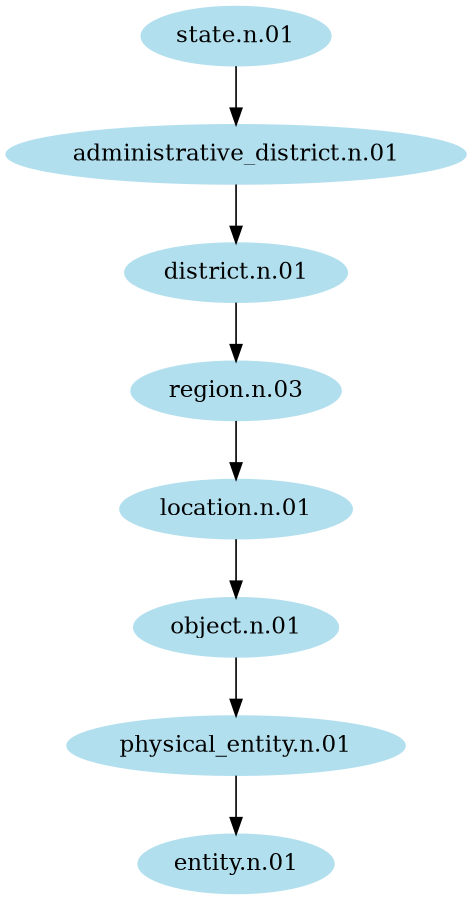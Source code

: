 digraph unix {
	node [color=lightblue2 style=filled]
	size="6,6"
	"state.n.01" -> "administrative_district.n.01"
	"administrative_district.n.01" -> "district.n.01"
	"district.n.01" -> "region.n.03"
	"region.n.03" -> "location.n.01"
	"location.n.01" -> "object.n.01"
	"object.n.01" -> "physical_entity.n.01"
	"physical_entity.n.01" -> "entity.n.01"
}
